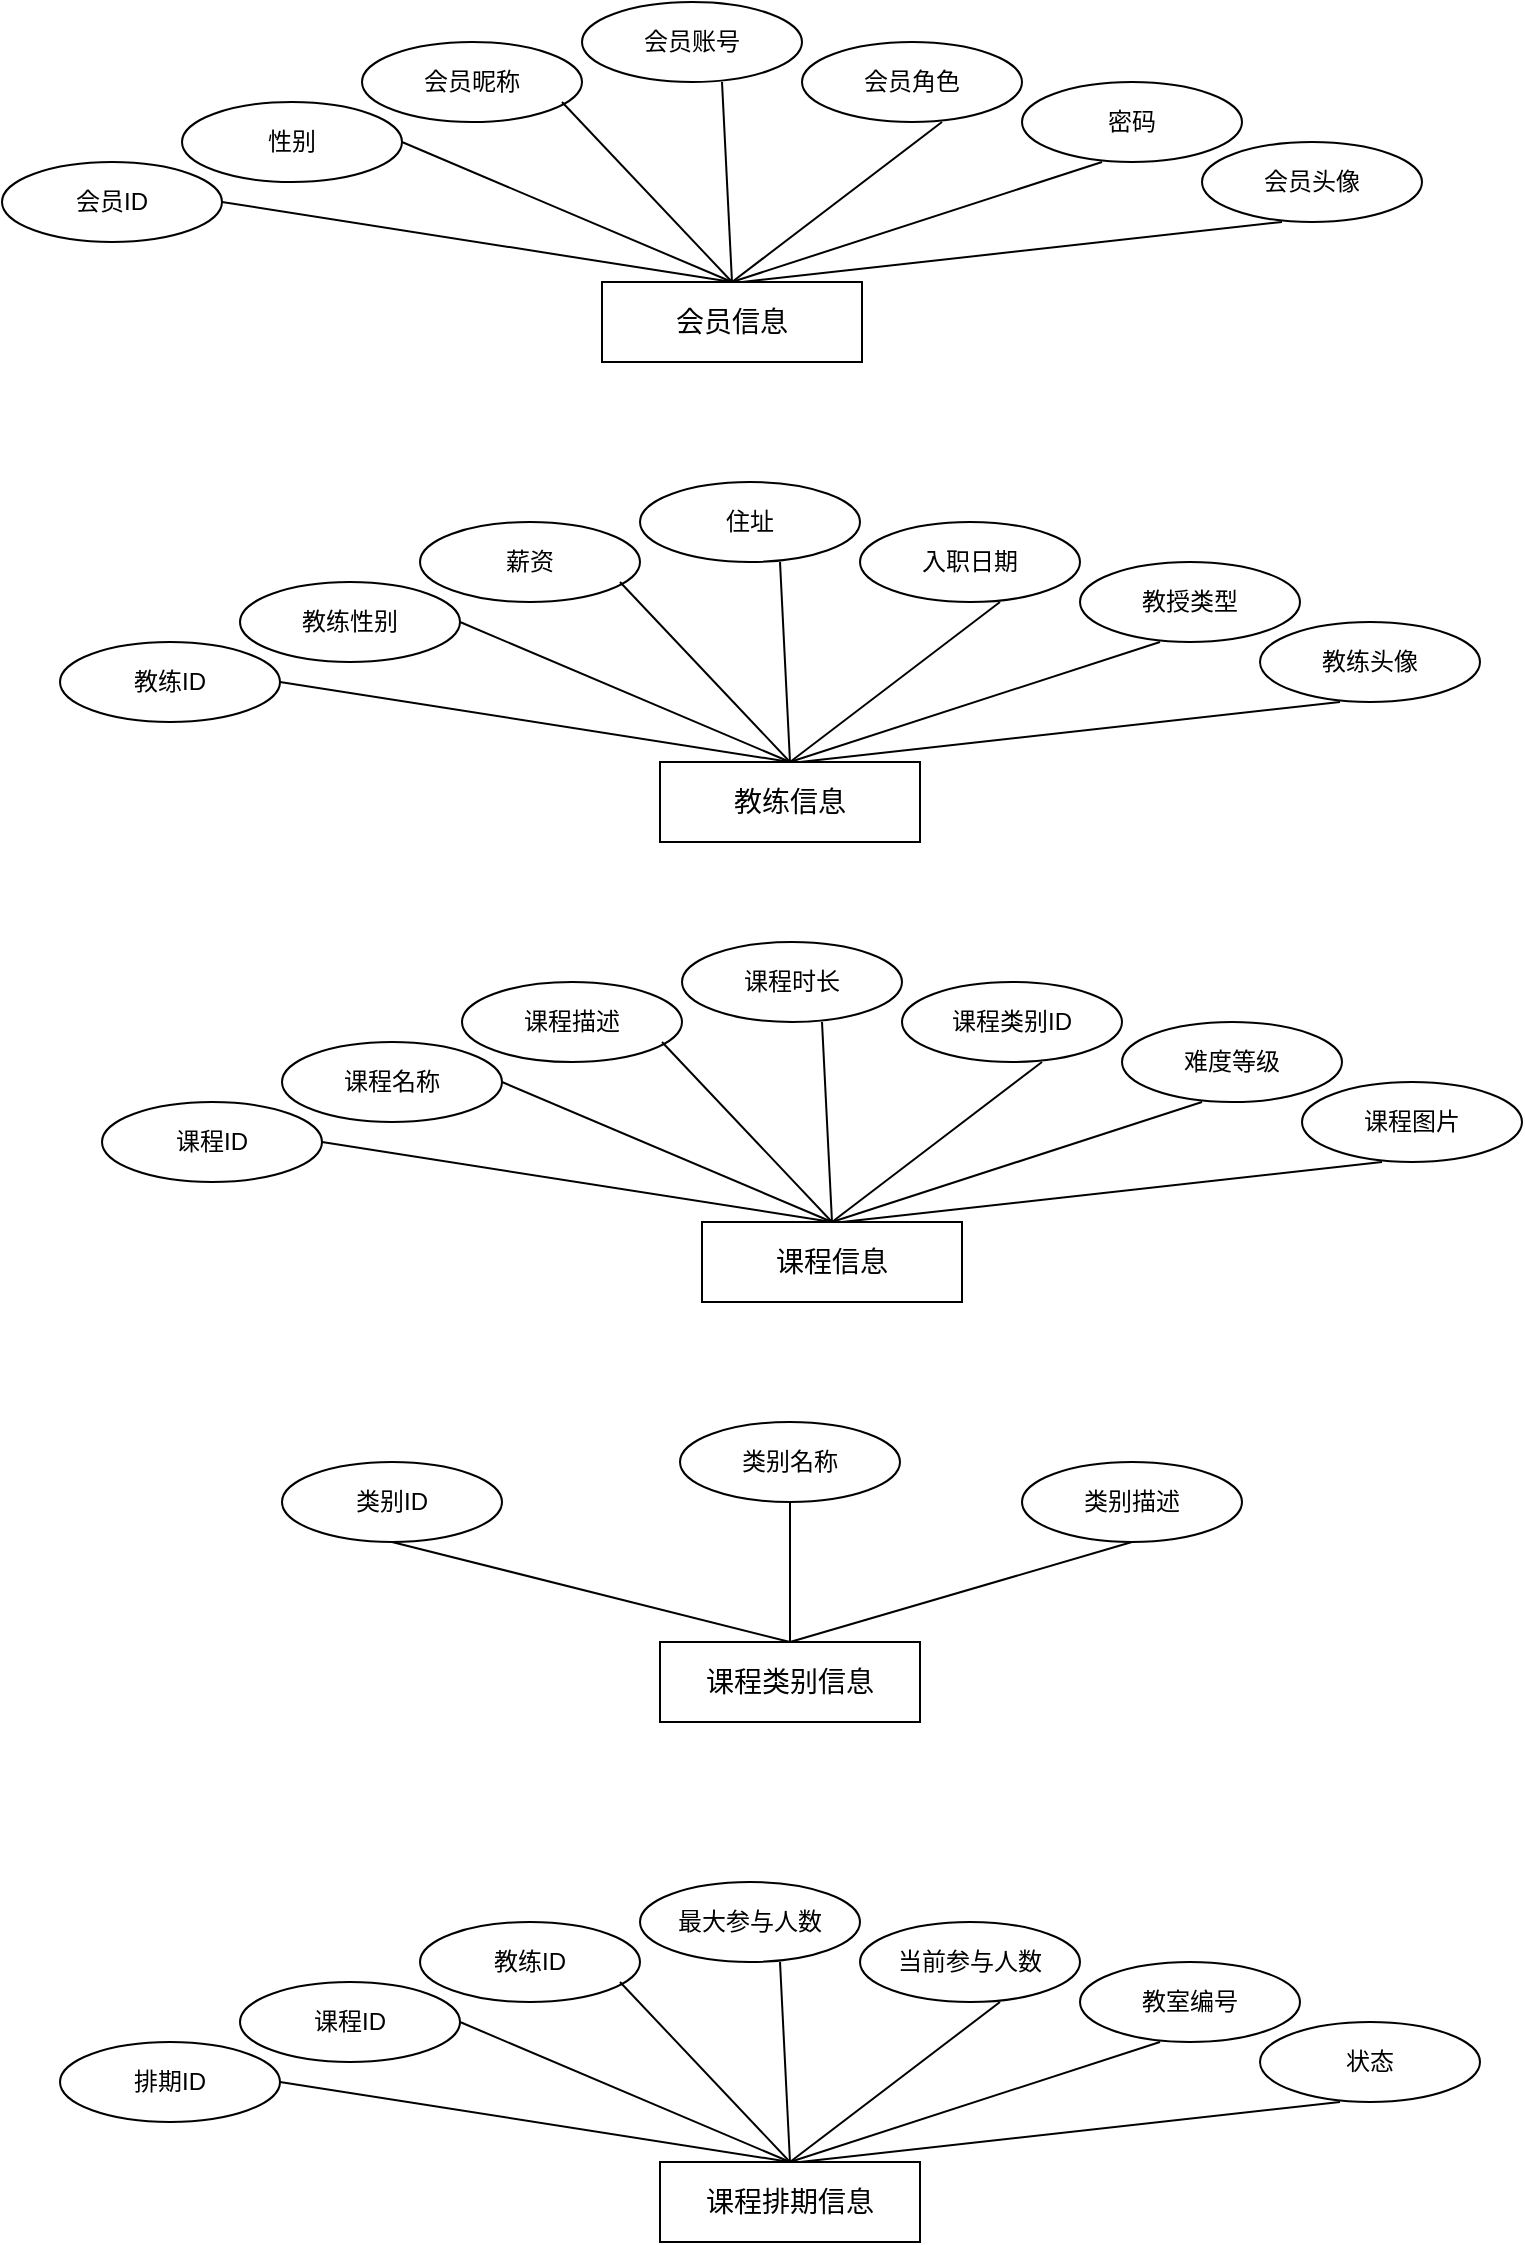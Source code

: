 <mxfile version="27.0.3" pages="2">
  <diagram name="第 1 页" id="zdntz2478s2lCkeFTCFq">
    <mxGraphModel dx="1048" dy="624" grid="1" gridSize="10" guides="1" tooltips="1" connect="1" arrows="1" fold="1" page="1" pageScale="1" pageWidth="827" pageHeight="1169" math="0" shadow="0">
      <root>
        <mxCell id="0" />
        <mxCell id="1" parent="0" />
        <mxCell id="17QydgVOFod0C8i1eIwQ-2" value="&lt;font style=&quot;font-size: 14px;&quot;&gt;会员信息&lt;/font&gt;" style="rounded=0;whiteSpace=wrap;html=1;" parent="1" vertex="1">
          <mxGeometry x="330" y="410" width="130" height="40" as="geometry" />
        </mxCell>
        <mxCell id="17QydgVOFod0C8i1eIwQ-3" value="会员昵称" style="ellipse;whiteSpace=wrap;html=1;" parent="1" vertex="1">
          <mxGeometry x="210" y="290" width="110" height="40" as="geometry" />
        </mxCell>
        <mxCell id="17QydgVOFod0C8i1eIwQ-4" value="会员账号" style="ellipse;whiteSpace=wrap;html=1;" parent="1" vertex="1">
          <mxGeometry x="320" y="270" width="110" height="40" as="geometry" />
        </mxCell>
        <mxCell id="17QydgVOFod0C8i1eIwQ-5" value="会员头像" style="ellipse;whiteSpace=wrap;html=1;" parent="1" vertex="1">
          <mxGeometry x="630" y="340" width="110" height="40" as="geometry" />
        </mxCell>
        <mxCell id="17QydgVOFod0C8i1eIwQ-6" value="性别" style="ellipse;whiteSpace=wrap;html=1;" parent="1" vertex="1">
          <mxGeometry x="120" y="320" width="110" height="40" as="geometry" />
        </mxCell>
        <mxCell id="17QydgVOFod0C8i1eIwQ-7" value="会员角色" style="ellipse;whiteSpace=wrap;html=1;" parent="1" vertex="1">
          <mxGeometry x="430" y="290" width="110" height="40" as="geometry" />
        </mxCell>
        <mxCell id="17QydgVOFod0C8i1eIwQ-8" value="密码" style="ellipse;whiteSpace=wrap;html=1;" parent="1" vertex="1">
          <mxGeometry x="540" y="310" width="110" height="40" as="geometry" />
        </mxCell>
        <mxCell id="17QydgVOFod0C8i1eIwQ-11" value="会员ID" style="ellipse;whiteSpace=wrap;html=1;" parent="1" vertex="1">
          <mxGeometry x="30" y="350" width="110" height="40" as="geometry" />
        </mxCell>
        <mxCell id="17QydgVOFod0C8i1eIwQ-14" value="" style="endArrow=none;html=1;rounded=0;exitX=0.5;exitY=0;exitDx=0;exitDy=0;" parent="1" source="17QydgVOFod0C8i1eIwQ-2" edge="1">
          <mxGeometry width="50" height="50" relative="1" as="geometry">
            <mxPoint x="90" y="420" as="sourcePoint" />
            <mxPoint x="140" y="370" as="targetPoint" />
          </mxGeometry>
        </mxCell>
        <mxCell id="17QydgVOFod0C8i1eIwQ-15" value="" style="endArrow=none;html=1;rounded=0;exitX=0.5;exitY=0;exitDx=0;exitDy=0;" parent="1" source="17QydgVOFod0C8i1eIwQ-2" edge="1">
          <mxGeometry width="50" height="50" relative="1" as="geometry">
            <mxPoint x="180" y="390" as="sourcePoint" />
            <mxPoint x="230" y="340" as="targetPoint" />
          </mxGeometry>
        </mxCell>
        <mxCell id="17QydgVOFod0C8i1eIwQ-16" value="" style="endArrow=none;html=1;rounded=0;exitX=0.5;exitY=0;exitDx=0;exitDy=0;" parent="1" source="17QydgVOFod0C8i1eIwQ-2" edge="1">
          <mxGeometry width="50" height="50" relative="1" as="geometry">
            <mxPoint x="260" y="370" as="sourcePoint" />
            <mxPoint x="310" y="320" as="targetPoint" />
          </mxGeometry>
        </mxCell>
        <mxCell id="17QydgVOFod0C8i1eIwQ-17" value="" style="endArrow=none;html=1;rounded=0;exitX=0.5;exitY=0;exitDx=0;exitDy=0;" parent="1" source="17QydgVOFod0C8i1eIwQ-2" edge="1">
          <mxGeometry width="50" height="50" relative="1" as="geometry">
            <mxPoint x="340" y="360" as="sourcePoint" />
            <mxPoint x="390" y="310" as="targetPoint" />
          </mxGeometry>
        </mxCell>
        <mxCell id="17QydgVOFod0C8i1eIwQ-18" value="" style="endArrow=none;html=1;rounded=0;exitX=0.5;exitY=0;exitDx=0;exitDy=0;" parent="1" source="17QydgVOFod0C8i1eIwQ-2" edge="1">
          <mxGeometry width="50" height="50" relative="1" as="geometry">
            <mxPoint x="390" y="410" as="sourcePoint" />
            <mxPoint x="500" y="330" as="targetPoint" />
          </mxGeometry>
        </mxCell>
        <mxCell id="17QydgVOFod0C8i1eIwQ-19" value="" style="endArrow=none;html=1;rounded=0;exitX=0.5;exitY=0;exitDx=0;exitDy=0;" parent="1" source="17QydgVOFod0C8i1eIwQ-2" edge="1">
          <mxGeometry width="50" height="50" relative="1" as="geometry">
            <mxPoint x="530" y="400" as="sourcePoint" />
            <mxPoint x="580" y="350" as="targetPoint" />
          </mxGeometry>
        </mxCell>
        <mxCell id="17QydgVOFod0C8i1eIwQ-20" value="" style="endArrow=none;html=1;rounded=0;" parent="1" edge="1">
          <mxGeometry width="50" height="50" relative="1" as="geometry">
            <mxPoint x="400" y="410" as="sourcePoint" />
            <mxPoint x="670" y="380" as="targetPoint" />
          </mxGeometry>
        </mxCell>
        <mxCell id="17QydgVOFod0C8i1eIwQ-21" value="&lt;font style=&quot;font-size: 14px;&quot;&gt;教练信息&lt;/font&gt;" style="rounded=0;whiteSpace=wrap;html=1;" parent="1" vertex="1">
          <mxGeometry x="359" y="650" width="130" height="40" as="geometry" />
        </mxCell>
        <mxCell id="17QydgVOFod0C8i1eIwQ-22" value="薪资" style="ellipse;whiteSpace=wrap;html=1;" parent="1" vertex="1">
          <mxGeometry x="239" y="530" width="110" height="40" as="geometry" />
        </mxCell>
        <mxCell id="17QydgVOFod0C8i1eIwQ-23" value="住址" style="ellipse;whiteSpace=wrap;html=1;" parent="1" vertex="1">
          <mxGeometry x="349" y="510" width="110" height="40" as="geometry" />
        </mxCell>
        <mxCell id="17QydgVOFod0C8i1eIwQ-24" value="教练头像" style="ellipse;whiteSpace=wrap;html=1;" parent="1" vertex="1">
          <mxGeometry x="659" y="580" width="110" height="40" as="geometry" />
        </mxCell>
        <mxCell id="17QydgVOFod0C8i1eIwQ-25" value="教练性别" style="ellipse;whiteSpace=wrap;html=1;" parent="1" vertex="1">
          <mxGeometry x="149" y="560" width="110" height="40" as="geometry" />
        </mxCell>
        <mxCell id="17QydgVOFod0C8i1eIwQ-26" value="入职日期" style="ellipse;whiteSpace=wrap;html=1;" parent="1" vertex="1">
          <mxGeometry x="459" y="530" width="110" height="40" as="geometry" />
        </mxCell>
        <mxCell id="17QydgVOFod0C8i1eIwQ-27" value="教授类型" style="ellipse;whiteSpace=wrap;html=1;" parent="1" vertex="1">
          <mxGeometry x="569" y="550" width="110" height="40" as="geometry" />
        </mxCell>
        <mxCell id="17QydgVOFod0C8i1eIwQ-28" value="教练ID" style="ellipse;whiteSpace=wrap;html=1;" parent="1" vertex="1">
          <mxGeometry x="59" y="590" width="110" height="40" as="geometry" />
        </mxCell>
        <mxCell id="17QydgVOFod0C8i1eIwQ-29" value="" style="endArrow=none;html=1;rounded=0;exitX=0.5;exitY=0;exitDx=0;exitDy=0;" parent="1" source="17QydgVOFod0C8i1eIwQ-21" edge="1">
          <mxGeometry width="50" height="50" relative="1" as="geometry">
            <mxPoint x="119" y="660" as="sourcePoint" />
            <mxPoint x="169" y="610" as="targetPoint" />
          </mxGeometry>
        </mxCell>
        <mxCell id="17QydgVOFod0C8i1eIwQ-30" value="" style="endArrow=none;html=1;rounded=0;exitX=0.5;exitY=0;exitDx=0;exitDy=0;" parent="1" source="17QydgVOFod0C8i1eIwQ-21" edge="1">
          <mxGeometry width="50" height="50" relative="1" as="geometry">
            <mxPoint x="209" y="630" as="sourcePoint" />
            <mxPoint x="259" y="580" as="targetPoint" />
          </mxGeometry>
        </mxCell>
        <mxCell id="17QydgVOFod0C8i1eIwQ-31" value="" style="endArrow=none;html=1;rounded=0;exitX=0.5;exitY=0;exitDx=0;exitDy=0;" parent="1" source="17QydgVOFod0C8i1eIwQ-21" edge="1">
          <mxGeometry width="50" height="50" relative="1" as="geometry">
            <mxPoint x="289" y="610" as="sourcePoint" />
            <mxPoint x="339" y="560" as="targetPoint" />
          </mxGeometry>
        </mxCell>
        <mxCell id="17QydgVOFod0C8i1eIwQ-32" value="" style="endArrow=none;html=1;rounded=0;exitX=0.5;exitY=0;exitDx=0;exitDy=0;" parent="1" source="17QydgVOFod0C8i1eIwQ-21" edge="1">
          <mxGeometry width="50" height="50" relative="1" as="geometry">
            <mxPoint x="369" y="600" as="sourcePoint" />
            <mxPoint x="419" y="550" as="targetPoint" />
          </mxGeometry>
        </mxCell>
        <mxCell id="17QydgVOFod0C8i1eIwQ-33" value="" style="endArrow=none;html=1;rounded=0;exitX=0.5;exitY=0;exitDx=0;exitDy=0;" parent="1" source="17QydgVOFod0C8i1eIwQ-21" edge="1">
          <mxGeometry width="50" height="50" relative="1" as="geometry">
            <mxPoint x="419" y="650" as="sourcePoint" />
            <mxPoint x="529" y="570" as="targetPoint" />
          </mxGeometry>
        </mxCell>
        <mxCell id="17QydgVOFod0C8i1eIwQ-34" value="" style="endArrow=none;html=1;rounded=0;exitX=0.5;exitY=0;exitDx=0;exitDy=0;" parent="1" source="17QydgVOFod0C8i1eIwQ-21" edge="1">
          <mxGeometry width="50" height="50" relative="1" as="geometry">
            <mxPoint x="559" y="640" as="sourcePoint" />
            <mxPoint x="609" y="590" as="targetPoint" />
          </mxGeometry>
        </mxCell>
        <mxCell id="17QydgVOFod0C8i1eIwQ-35" value="" style="endArrow=none;html=1;rounded=0;" parent="1" edge="1">
          <mxGeometry width="50" height="50" relative="1" as="geometry">
            <mxPoint x="429" y="650" as="sourcePoint" />
            <mxPoint x="699" y="620" as="targetPoint" />
          </mxGeometry>
        </mxCell>
        <mxCell id="svAXorbb0JacJAwmI3sZ-1" value="&lt;font style=&quot;font-size: 14px;&quot;&gt;课程信息&lt;/font&gt;" style="rounded=0;whiteSpace=wrap;html=1;" vertex="1" parent="1">
          <mxGeometry x="380" y="880" width="130" height="40" as="geometry" />
        </mxCell>
        <mxCell id="svAXorbb0JacJAwmI3sZ-2" value="课程描述" style="ellipse;whiteSpace=wrap;html=1;" vertex="1" parent="1">
          <mxGeometry x="260" y="760" width="110" height="40" as="geometry" />
        </mxCell>
        <mxCell id="svAXorbb0JacJAwmI3sZ-3" value="课程时长" style="ellipse;whiteSpace=wrap;html=1;" vertex="1" parent="1">
          <mxGeometry x="370" y="740" width="110" height="40" as="geometry" />
        </mxCell>
        <mxCell id="svAXorbb0JacJAwmI3sZ-4" value="课程图片" style="ellipse;whiteSpace=wrap;html=1;" vertex="1" parent="1">
          <mxGeometry x="680" y="810" width="110" height="40" as="geometry" />
        </mxCell>
        <mxCell id="svAXorbb0JacJAwmI3sZ-5" value="课程名称" style="ellipse;whiteSpace=wrap;html=1;" vertex="1" parent="1">
          <mxGeometry x="170" y="790" width="110" height="40" as="geometry" />
        </mxCell>
        <mxCell id="svAXorbb0JacJAwmI3sZ-6" value="课程类别ID" style="ellipse;whiteSpace=wrap;html=1;" vertex="1" parent="1">
          <mxGeometry x="480" y="760" width="110" height="40" as="geometry" />
        </mxCell>
        <mxCell id="svAXorbb0JacJAwmI3sZ-7" value="难度等级" style="ellipse;whiteSpace=wrap;html=1;" vertex="1" parent="1">
          <mxGeometry x="590" y="780" width="110" height="40" as="geometry" />
        </mxCell>
        <mxCell id="svAXorbb0JacJAwmI3sZ-8" value="课程ID" style="ellipse;whiteSpace=wrap;html=1;" vertex="1" parent="1">
          <mxGeometry x="80" y="820" width="110" height="40" as="geometry" />
        </mxCell>
        <mxCell id="svAXorbb0JacJAwmI3sZ-9" value="" style="endArrow=none;html=1;rounded=0;exitX=0.5;exitY=0;exitDx=0;exitDy=0;" edge="1" parent="1" source="svAXorbb0JacJAwmI3sZ-1">
          <mxGeometry width="50" height="50" relative="1" as="geometry">
            <mxPoint x="140" y="890" as="sourcePoint" />
            <mxPoint x="190" y="840" as="targetPoint" />
          </mxGeometry>
        </mxCell>
        <mxCell id="svAXorbb0JacJAwmI3sZ-10" value="" style="endArrow=none;html=1;rounded=0;exitX=0.5;exitY=0;exitDx=0;exitDy=0;" edge="1" parent="1" source="svAXorbb0JacJAwmI3sZ-1">
          <mxGeometry width="50" height="50" relative="1" as="geometry">
            <mxPoint x="230" y="860" as="sourcePoint" />
            <mxPoint x="280" y="810" as="targetPoint" />
          </mxGeometry>
        </mxCell>
        <mxCell id="svAXorbb0JacJAwmI3sZ-11" value="" style="endArrow=none;html=1;rounded=0;exitX=0.5;exitY=0;exitDx=0;exitDy=0;" edge="1" parent="1" source="svAXorbb0JacJAwmI3sZ-1">
          <mxGeometry width="50" height="50" relative="1" as="geometry">
            <mxPoint x="310" y="840" as="sourcePoint" />
            <mxPoint x="360" y="790" as="targetPoint" />
          </mxGeometry>
        </mxCell>
        <mxCell id="svAXorbb0JacJAwmI3sZ-12" value="" style="endArrow=none;html=1;rounded=0;exitX=0.5;exitY=0;exitDx=0;exitDy=0;" edge="1" parent="1" source="svAXorbb0JacJAwmI3sZ-1">
          <mxGeometry width="50" height="50" relative="1" as="geometry">
            <mxPoint x="390" y="830" as="sourcePoint" />
            <mxPoint x="440" y="780" as="targetPoint" />
          </mxGeometry>
        </mxCell>
        <mxCell id="svAXorbb0JacJAwmI3sZ-13" value="" style="endArrow=none;html=1;rounded=0;exitX=0.5;exitY=0;exitDx=0;exitDy=0;" edge="1" parent="1" source="svAXorbb0JacJAwmI3sZ-1">
          <mxGeometry width="50" height="50" relative="1" as="geometry">
            <mxPoint x="440" y="880" as="sourcePoint" />
            <mxPoint x="550" y="800" as="targetPoint" />
          </mxGeometry>
        </mxCell>
        <mxCell id="svAXorbb0JacJAwmI3sZ-14" value="" style="endArrow=none;html=1;rounded=0;exitX=0.5;exitY=0;exitDx=0;exitDy=0;" edge="1" parent="1" source="svAXorbb0JacJAwmI3sZ-1">
          <mxGeometry width="50" height="50" relative="1" as="geometry">
            <mxPoint x="580" y="870" as="sourcePoint" />
            <mxPoint x="630" y="820" as="targetPoint" />
          </mxGeometry>
        </mxCell>
        <mxCell id="svAXorbb0JacJAwmI3sZ-15" value="" style="endArrow=none;html=1;rounded=0;" edge="1" parent="1">
          <mxGeometry width="50" height="50" relative="1" as="geometry">
            <mxPoint x="450" y="880" as="sourcePoint" />
            <mxPoint x="720" y="850" as="targetPoint" />
          </mxGeometry>
        </mxCell>
        <mxCell id="svAXorbb0JacJAwmI3sZ-16" value="&lt;font style=&quot;font-size: 14px;&quot;&gt;课程类别信息&lt;/font&gt;" style="rounded=0;whiteSpace=wrap;html=1;" vertex="1" parent="1">
          <mxGeometry x="359" y="1090" width="130" height="40" as="geometry" />
        </mxCell>
        <mxCell id="svAXorbb0JacJAwmI3sZ-17" value="类别描述" style="ellipse;whiteSpace=wrap;html=1;" vertex="1" parent="1">
          <mxGeometry x="540" y="1000" width="110" height="40" as="geometry" />
        </mxCell>
        <mxCell id="svAXorbb0JacJAwmI3sZ-20" value="类别名称" style="ellipse;whiteSpace=wrap;html=1;" vertex="1" parent="1">
          <mxGeometry x="369" y="980" width="110" height="40" as="geometry" />
        </mxCell>
        <mxCell id="svAXorbb0JacJAwmI3sZ-23" value="类别ID" style="ellipse;whiteSpace=wrap;html=1;" vertex="1" parent="1">
          <mxGeometry x="170" y="1000" width="110" height="40" as="geometry" />
        </mxCell>
        <mxCell id="svAXorbb0JacJAwmI3sZ-24" value="" style="endArrow=none;html=1;rounded=0;exitX=0.5;exitY=0;exitDx=0;exitDy=0;entryX=0.5;entryY=1;entryDx=0;entryDy=0;" edge="1" parent="1" source="svAXorbb0JacJAwmI3sZ-16" target="svAXorbb0JacJAwmI3sZ-23">
          <mxGeometry width="50" height="50" relative="1" as="geometry">
            <mxPoint x="119" y="1100" as="sourcePoint" />
            <mxPoint x="169" y="1050" as="targetPoint" />
          </mxGeometry>
        </mxCell>
        <mxCell id="svAXorbb0JacJAwmI3sZ-26" value="" style="endArrow=none;html=1;rounded=0;exitX=0.5;exitY=0;exitDx=0;exitDy=0;entryX=0.5;entryY=1;entryDx=0;entryDy=0;" edge="1" parent="1" source="svAXorbb0JacJAwmI3sZ-16" target="svAXorbb0JacJAwmI3sZ-17">
          <mxGeometry width="50" height="50" relative="1" as="geometry">
            <mxPoint x="289" y="1050" as="sourcePoint" />
            <mxPoint x="339" y="1000" as="targetPoint" />
          </mxGeometry>
        </mxCell>
        <mxCell id="svAXorbb0JacJAwmI3sZ-31" value="" style="endArrow=none;html=1;rounded=0;exitX=0.5;exitY=0;exitDx=0;exitDy=0;entryX=0.5;entryY=1;entryDx=0;entryDy=0;" edge="1" parent="1" source="svAXorbb0JacJAwmI3sZ-16" target="svAXorbb0JacJAwmI3sZ-20">
          <mxGeometry width="50" height="50" relative="1" as="geometry">
            <mxPoint x="390" y="1040" as="sourcePoint" />
            <mxPoint x="440" y="990" as="targetPoint" />
          </mxGeometry>
        </mxCell>
        <mxCell id="svAXorbb0JacJAwmI3sZ-32" value="&lt;font style=&quot;font-size: 14px;&quot;&gt;课程排期信息&lt;/font&gt;" style="rounded=0;whiteSpace=wrap;html=1;" vertex="1" parent="1">
          <mxGeometry x="359" y="1350" width="130" height="40" as="geometry" />
        </mxCell>
        <mxCell id="svAXorbb0JacJAwmI3sZ-33" value="教练ID" style="ellipse;whiteSpace=wrap;html=1;" vertex="1" parent="1">
          <mxGeometry x="239" y="1230" width="110" height="40" as="geometry" />
        </mxCell>
        <mxCell id="svAXorbb0JacJAwmI3sZ-34" value="最大参与人数" style="ellipse;whiteSpace=wrap;html=1;" vertex="1" parent="1">
          <mxGeometry x="349" y="1210" width="110" height="40" as="geometry" />
        </mxCell>
        <mxCell id="svAXorbb0JacJAwmI3sZ-35" value="状态" style="ellipse;whiteSpace=wrap;html=1;" vertex="1" parent="1">
          <mxGeometry x="659" y="1280" width="110" height="40" as="geometry" />
        </mxCell>
        <mxCell id="svAXorbb0JacJAwmI3sZ-36" value="课程ID" style="ellipse;whiteSpace=wrap;html=1;" vertex="1" parent="1">
          <mxGeometry x="149" y="1260" width="110" height="40" as="geometry" />
        </mxCell>
        <mxCell id="svAXorbb0JacJAwmI3sZ-37" value="当前参与人数" style="ellipse;whiteSpace=wrap;html=1;" vertex="1" parent="1">
          <mxGeometry x="459" y="1230" width="110" height="40" as="geometry" />
        </mxCell>
        <mxCell id="svAXorbb0JacJAwmI3sZ-38" value="教室编号" style="ellipse;whiteSpace=wrap;html=1;" vertex="1" parent="1">
          <mxGeometry x="569" y="1250" width="110" height="40" as="geometry" />
        </mxCell>
        <mxCell id="svAXorbb0JacJAwmI3sZ-39" value="排期ID" style="ellipse;whiteSpace=wrap;html=1;" vertex="1" parent="1">
          <mxGeometry x="59" y="1290" width="110" height="40" as="geometry" />
        </mxCell>
        <mxCell id="svAXorbb0JacJAwmI3sZ-40" value="" style="endArrow=none;html=1;rounded=0;exitX=0.5;exitY=0;exitDx=0;exitDy=0;" edge="1" parent="1" source="svAXorbb0JacJAwmI3sZ-32">
          <mxGeometry width="50" height="50" relative="1" as="geometry">
            <mxPoint x="119" y="1360" as="sourcePoint" />
            <mxPoint x="169" y="1310" as="targetPoint" />
          </mxGeometry>
        </mxCell>
        <mxCell id="svAXorbb0JacJAwmI3sZ-41" value="" style="endArrow=none;html=1;rounded=0;exitX=0.5;exitY=0;exitDx=0;exitDy=0;" edge="1" parent="1" source="svAXorbb0JacJAwmI3sZ-32">
          <mxGeometry width="50" height="50" relative="1" as="geometry">
            <mxPoint x="209" y="1330" as="sourcePoint" />
            <mxPoint x="259" y="1280" as="targetPoint" />
          </mxGeometry>
        </mxCell>
        <mxCell id="svAXorbb0JacJAwmI3sZ-42" value="" style="endArrow=none;html=1;rounded=0;exitX=0.5;exitY=0;exitDx=0;exitDy=0;" edge="1" parent="1" source="svAXorbb0JacJAwmI3sZ-32">
          <mxGeometry width="50" height="50" relative="1" as="geometry">
            <mxPoint x="289" y="1310" as="sourcePoint" />
            <mxPoint x="339" y="1260" as="targetPoint" />
          </mxGeometry>
        </mxCell>
        <mxCell id="svAXorbb0JacJAwmI3sZ-43" value="" style="endArrow=none;html=1;rounded=0;exitX=0.5;exitY=0;exitDx=0;exitDy=0;" edge="1" parent="1" source="svAXorbb0JacJAwmI3sZ-32">
          <mxGeometry width="50" height="50" relative="1" as="geometry">
            <mxPoint x="369" y="1300" as="sourcePoint" />
            <mxPoint x="419" y="1250" as="targetPoint" />
          </mxGeometry>
        </mxCell>
        <mxCell id="svAXorbb0JacJAwmI3sZ-44" value="" style="endArrow=none;html=1;rounded=0;exitX=0.5;exitY=0;exitDx=0;exitDy=0;" edge="1" parent="1" source="svAXorbb0JacJAwmI3sZ-32">
          <mxGeometry width="50" height="50" relative="1" as="geometry">
            <mxPoint x="419" y="1350" as="sourcePoint" />
            <mxPoint x="529" y="1270" as="targetPoint" />
          </mxGeometry>
        </mxCell>
        <mxCell id="svAXorbb0JacJAwmI3sZ-45" value="" style="endArrow=none;html=1;rounded=0;exitX=0.5;exitY=0;exitDx=0;exitDy=0;" edge="1" parent="1" source="svAXorbb0JacJAwmI3sZ-32">
          <mxGeometry width="50" height="50" relative="1" as="geometry">
            <mxPoint x="559" y="1340" as="sourcePoint" />
            <mxPoint x="609" y="1290" as="targetPoint" />
          </mxGeometry>
        </mxCell>
        <mxCell id="svAXorbb0JacJAwmI3sZ-46" value="" style="endArrow=none;html=1;rounded=0;" edge="1" parent="1">
          <mxGeometry width="50" height="50" relative="1" as="geometry">
            <mxPoint x="429" y="1350" as="sourcePoint" />
            <mxPoint x="699" y="1320" as="targetPoint" />
          </mxGeometry>
        </mxCell>
      </root>
    </mxGraphModel>
  </diagram>
  <diagram id="pUSIjOka6l-_nhCBTFnc" name="第 2 页">
    <mxGraphModel dx="1930" dy="657" grid="1" gridSize="10" guides="1" tooltips="1" connect="1" arrows="1" fold="1" page="1" pageScale="1" pageWidth="827" pageHeight="1169" math="0" shadow="0">
      <root>
        <mxCell id="0" />
        <mxCell id="1" parent="0" />
        <mxCell id="TsKX9oGN1Ei0qKly57jY-62" style="edgeStyle=orthogonalEdgeStyle;rounded=0;orthogonalLoop=1;jettySize=auto;html=1;exitX=0.5;exitY=1;exitDx=0;exitDy=0;entryX=0.5;entryY=0;entryDx=0;entryDy=0;fontFamily=Helvetica;fontSize=12;fontColor=default;resizable=1;endArrow=none;startFill=0;dashed=1;" edge="1" parent="1" source="TsKX9oGN1Ei0qKly57jY-3" target="TsKX9oGN1Ei0qKly57jY-15">
          <mxGeometry relative="1" as="geometry" />
        </mxCell>
        <mxCell id="TsKX9oGN1Ei0qKly57jY-3" value="&lt;font style=&quot;font-size: 22px;&quot;&gt;&amp;nbsp; &amp;nbsp;用户层&lt;/font&gt;" style="rounded=1;whiteSpace=wrap;html=1;strokeColor=default;align=left;verticalAlign=middle;fontFamily=Helvetica;fontSize=12;fontColor=default;resizable=1;fillColor=#BAE7C7;" vertex="1" parent="1">
          <mxGeometry x="-61" y="520" width="740" height="100" as="geometry" />
        </mxCell>
        <mxCell id="TsKX9oGN1Ei0qKly57jY-7" value="&lt;font style=&quot;font-size: 16px;&quot;&gt;会员用户&lt;/font&gt;" style="rounded=1;whiteSpace=wrap;html=1;strokeColor=default;align=center;verticalAlign=middle;fontFamily=Helvetica;fontSize=12;fontColor=default;resizable=1;fillColor=default;" vertex="1" parent="1">
          <mxGeometry x="130" y="540" width="160" height="60" as="geometry" />
        </mxCell>
        <mxCell id="TsKX9oGN1Ei0qKly57jY-10" value="&lt;font style=&quot;font-size: 16px;&quot;&gt;管理员&lt;/font&gt;" style="rounded=1;whiteSpace=wrap;html=1;strokeColor=default;align=center;verticalAlign=middle;fontFamily=Helvetica;fontSize=12;fontColor=default;resizable=1;fillColor=default;horizontal=1;" vertex="1" parent="1">
          <mxGeometry x="400" y="540" width="160" height="60" as="geometry" />
        </mxCell>
        <mxCell id="TsKX9oGN1Ei0qKly57jY-14" value="&lt;font style=&quot;font-size: 24px;&quot;&gt;&lt;b&gt;健身房系统架构图&lt;/b&gt;&lt;/font&gt;" style="text;html=1;align=center;verticalAlign=middle;resizable=1;points=[];autosize=1;strokeColor=none;fillColor=none;fontFamily=Helvetica;fontSize=12;fontColor=default;" vertex="1" parent="1">
          <mxGeometry x="160" y="460" width="220" height="40" as="geometry" />
        </mxCell>
        <mxCell id="TsKX9oGN1Ei0qKly57jY-56" style="edgeStyle=orthogonalEdgeStyle;rounded=0;orthogonalLoop=1;jettySize=auto;html=1;entryX=0.5;entryY=0;entryDx=0;entryDy=0;fontFamily=Helvetica;fontSize=12;fontColor=default;resizable=1;dashed=1;endArrow=none;startFill=0;" edge="1" parent="1" source="TsKX9oGN1Ei0qKly57jY-15" target="TsKX9oGN1Ei0qKly57jY-20">
          <mxGeometry relative="1" as="geometry" />
        </mxCell>
        <mxCell id="TsKX9oGN1Ei0qKly57jY-15" value="&lt;font style=&quot;font-size: 22px;&quot;&gt;&amp;nbsp; 接入层&lt;/font&gt;" style="rounded=1;whiteSpace=wrap;html=1;strokeColor=default;align=left;verticalAlign=middle;fontFamily=Helvetica;fontSize=12;fontColor=default;resizable=1;fillColor=#FFD8B1;" vertex="1" parent="1">
          <mxGeometry x="-61" y="660" width="740" height="100" as="geometry" />
        </mxCell>
        <mxCell id="TsKX9oGN1Ei0qKly57jY-16" value="&lt;font style=&quot;font-size: 16px;&quot;&gt;Ant Design Pro/Shadcn 前端框架&lt;/font&gt;" style="rounded=1;whiteSpace=wrap;html=1;strokeColor=default;align=center;verticalAlign=middle;fontFamily=Helvetica;fontSize=12;fontColor=default;resizable=1;fillColor=default;" vertex="1" parent="1">
          <mxGeometry x="70" y="680" width="370" height="60" as="geometry" />
        </mxCell>
        <mxCell id="TsKX9oGN1Ei0qKly57jY-19" value="&lt;font style=&quot;font-size: 16px;&quot;&gt;Nginx代理&lt;/font&gt;" style="rounded=1;whiteSpace=wrap;html=1;strokeColor=default;align=center;verticalAlign=middle;fontFamily=Helvetica;fontSize=12;fontColor=default;resizable=1;fillColor=default;horizontal=1;" vertex="1" parent="1">
          <mxGeometry x="480" y="680" width="160" height="60" as="geometry" />
        </mxCell>
        <mxCell id="TsKX9oGN1Ei0qKly57jY-73" style="edgeStyle=orthogonalEdgeStyle;rounded=0;orthogonalLoop=1;jettySize=auto;html=1;exitX=0.5;exitY=1;exitDx=0;exitDy=0;entryX=0.5;entryY=0;entryDx=0;entryDy=0;fontFamily=Helvetica;fontSize=12;fontColor=default;resizable=1;endArrow=none;startFill=0;dashed=1;" edge="1" parent="1" source="TsKX9oGN1Ei0qKly57jY-20" target="TsKX9oGN1Ei0qKly57jY-29">
          <mxGeometry relative="1" as="geometry" />
        </mxCell>
        <mxCell id="TsKX9oGN1Ei0qKly57jY-20" value="&lt;font style=&quot;font-size: 22px;&quot;&gt;&amp;nbsp; 业务层&lt;/font&gt;" style="rounded=1;whiteSpace=wrap;html=1;strokeColor=default;align=left;verticalAlign=middle;fontFamily=Helvetica;fontSize=12;fontColor=default;resizable=1;fillColor=#BAE7C7;" vertex="1" parent="1">
          <mxGeometry x="-61" y="800" width="740" height="130" as="geometry" />
        </mxCell>
        <mxCell id="TsKX9oGN1Ei0qKly57jY-21" value="&lt;font style=&quot;font-size: 16px;&quot;&gt;会员模块&lt;/font&gt;" style="rounded=1;whiteSpace=wrap;html=1;strokeColor=default;align=center;verticalAlign=middle;fontFamily=Helvetica;fontSize=12;fontColor=default;resizable=1;fillColor=default;" vertex="1" parent="1">
          <mxGeometry x="40" y="830" width="110" height="60" as="geometry" />
        </mxCell>
        <mxCell id="TsKX9oGN1Ei0qKly57jY-22" value="&lt;font style=&quot;font-size: 16px;&quot;&gt;课程模块&lt;/font&gt;" style="rounded=1;whiteSpace=wrap;html=1;strokeColor=default;align=center;verticalAlign=middle;fontFamily=Helvetica;fontSize=12;fontColor=default;resizable=1;fillColor=default;" vertex="1" parent="1">
          <mxGeometry x="160" y="830" width="110" height="60" as="geometry" />
        </mxCell>
        <mxCell id="TsKX9oGN1Ei0qKly57jY-23" value="&lt;font style=&quot;font-size: 16px;&quot;&gt;教练模块&lt;/font&gt;" style="rounded=1;whiteSpace=wrap;html=1;strokeColor=default;align=center;verticalAlign=middle;fontFamily=Helvetica;fontSize=12;fontColor=default;resizable=1;fillColor=default;" vertex="1" parent="1">
          <mxGeometry x="280" y="830" width="110" height="60" as="geometry" />
        </mxCell>
        <mxCell id="TsKX9oGN1Ei0qKly57jY-24" value="&lt;font style=&quot;font-size: 16px;&quot;&gt;器械模块&lt;/font&gt;" style="rounded=1;whiteSpace=wrap;html=1;strokeColor=default;align=center;verticalAlign=middle;fontFamily=Helvetica;fontSize=12;fontColor=default;resizable=1;fillColor=default;" vertex="1" parent="1">
          <mxGeometry x="400" y="830" width="110" height="60" as="geometry" />
        </mxCell>
        <mxCell id="TsKX9oGN1Ei0qKly57jY-25" value="&lt;font style=&quot;font-size: 16px;&quot;&gt;商品模块&lt;/font&gt;" style="rounded=1;whiteSpace=wrap;html=1;strokeColor=default;align=center;verticalAlign=middle;fontFamily=Helvetica;fontSize=12;fontColor=default;resizable=1;fillColor=default;" vertex="1" parent="1">
          <mxGeometry x="520" y="830" width="110" height="60" as="geometry" />
        </mxCell>
        <mxCell id="TsKX9oGN1Ei0qKly57jY-27" value="课程预约管理" style="rounded=0;whiteSpace=wrap;html=1;strokeColor=default;align=center;verticalAlign=top;fontFamily=Helvetica;fontSize=12;fontColor=default;resizable=1;fillColor=default;" vertex="1" parent="1">
          <mxGeometry x="70" y="900" width="200" height="22" as="geometry" />
        </mxCell>
        <mxCell id="TsKX9oGN1Ei0qKly57jY-28" value="商品交易管理" style="rounded=0;whiteSpace=wrap;html=1;strokeColor=default;align=center;verticalAlign=top;fontFamily=Helvetica;fontSize=12;fontColor=default;resizable=1;fillColor=default;" vertex="1" parent="1">
          <mxGeometry x="370" y="900" width="200" height="22" as="geometry" />
        </mxCell>
        <mxCell id="TsKX9oGN1Ei0qKly57jY-70" value="" style="edgeStyle=orthogonalEdgeStyle;rounded=0;orthogonalLoop=1;jettySize=auto;html=1;fontFamily=Helvetica;fontSize=12;fontColor=default;resizable=1;dashed=1;endArrow=none;startFill=0;" edge="1" parent="1" source="TsKX9oGN1Ei0qKly57jY-29" target="TsKX9oGN1Ei0qKly57jY-42">
          <mxGeometry relative="1" as="geometry" />
        </mxCell>
        <mxCell id="TsKX9oGN1Ei0qKly57jY-29" value="" style="rounded=1;whiteSpace=wrap;html=1;align=right;verticalAlign=bottom;fontFamily=Helvetica;fontSize=12;resizable=1;labelPosition=left;verticalLabelPosition=top;strokeWidth=1;fillColor=#FFE7B1;strokeColor=default;" vertex="1" parent="1">
          <mxGeometry x="-61" y="970" width="740" height="280" as="geometry" />
        </mxCell>
        <mxCell id="TsKX9oGN1Ei0qKly57jY-30" value="&lt;font style=&quot;font-size: 16px;&quot;&gt;&lt;b&gt;API接口服务&lt;/b&gt;&lt;/font&gt;" style="rounded=1;whiteSpace=wrap;html=1;strokeColor=default;align=center;verticalAlign=top;fontFamily=Helvetica;fontSize=12;fontColor=default;resizable=1;fillColor=light-dark(#DEECBF,#000000);fillStyle=auto;dashed=1;" vertex="1" parent="1">
          <mxGeometry x="68" y="990" width="600" height="120" as="geometry" />
        </mxCell>
        <mxCell id="TsKX9oGN1Ei0qKly57jY-31" value="&lt;font style=&quot;font-size: 14px;&quot;&gt;会员管理API&lt;/font&gt;" style="rounded=1;whiteSpace=wrap;html=1;strokeColor=default;align=center;verticalAlign=middle;fontFamily=Helvetica;fontSize=12;fontColor=default;resizable=1;fillColor=default;" vertex="1" parent="1">
          <mxGeometry x="90" y="1030" width="160" height="70" as="geometry" />
        </mxCell>
        <mxCell id="TsKX9oGN1Ei0qKly57jY-32" value="&lt;font style=&quot;font-size: 14px;&quot;&gt;课程管理API&lt;/font&gt;" style="rounded=1;whiteSpace=wrap;html=1;strokeColor=default;align=center;verticalAlign=middle;fontFamily=Helvetica;fontSize=12;fontColor=default;resizable=1;fillColor=default;" vertex="1" parent="1">
          <mxGeometry x="270" y="1030" width="160" height="70" as="geometry" />
        </mxCell>
        <mxCell id="TsKX9oGN1Ei0qKly57jY-33" value="&lt;font style=&quot;font-size: 14px;&quot;&gt;器械及商品API&lt;/font&gt;" style="rounded=1;whiteSpace=wrap;html=1;strokeColor=default;align=center;verticalAlign=middle;fontFamily=Helvetica;fontSize=12;fontColor=default;resizable=1;fillColor=default;" vertex="1" parent="1">
          <mxGeometry x="450" y="1030" width="160" height="70" as="geometry" />
        </mxCell>
        <mxCell id="TsKX9oGN1Ei0qKly57jY-35" value="&lt;span style=&quot;font-size: 16px;&quot;&gt;&lt;b&gt;核心服务&lt;/b&gt;&lt;/span&gt;" style="rounded=1;whiteSpace=wrap;html=1;strokeColor=default;align=center;verticalAlign=top;fontFamily=Helvetica;fontSize=12;fontColor=default;resizable=1;fillColor=light-dark(#DEE0DD,#000000);fillStyle=auto;dashed=1;" vertex="1" parent="1">
          <mxGeometry x="68" y="1120" width="600" height="120" as="geometry" />
        </mxCell>
        <mxCell id="TsKX9oGN1Ei0qKly57jY-36" value="&lt;font style=&quot;font-size: 14px;&quot;&gt;安全认证服务&lt;/font&gt;" style="rounded=1;whiteSpace=wrap;html=1;strokeColor=default;align=center;verticalAlign=middle;fontFamily=Helvetica;fontSize=12;fontColor=default;resizable=1;fillColor=default;" vertex="1" parent="1">
          <mxGeometry x="90" y="1160" width="160" height="70" as="geometry" />
        </mxCell>
        <mxCell id="TsKX9oGN1Ei0qKly57jY-37" value="&lt;font style=&quot;font-size: 14px;&quot;&gt;数据查询服务&lt;/font&gt;" style="rounded=1;whiteSpace=wrap;html=1;strokeColor=default;align=center;verticalAlign=middle;fontFamily=Helvetica;fontSize=12;fontColor=default;resizable=1;fillColor=default;" vertex="1" parent="1">
          <mxGeometry x="270" y="1160" width="160" height="70" as="geometry" />
        </mxCell>
        <mxCell id="TsKX9oGN1Ei0qKly57jY-38" value="&lt;font style=&quot;font-size: 14px;&quot;&gt;日志服务&lt;/font&gt;" style="rounded=1;whiteSpace=wrap;html=1;strokeColor=default;align=center;verticalAlign=middle;fontFamily=Helvetica;fontSize=12;fontColor=default;resizable=1;fillColor=default;" vertex="1" parent="1">
          <mxGeometry x="450" y="1160" width="160" height="70" as="geometry" />
        </mxCell>
        <mxCell id="TsKX9oGN1Ei0qKly57jY-39" value="&lt;font style=&quot;font-size: 14px;&quot;&gt;跨域资源管理&lt;/font&gt;" style="rounded=1;whiteSpace=wrap;html=1;strokeColor=default;align=center;verticalAlign=middle;fontFamily=Helvetica;fontSize=12;fontColor=default;resizable=1;fillColor=#D1FFD1;direction=east;flipH=0;horizontal=1;rotation=0;labelPosition=center;verticalLabelPosition=middle;textDirection=vertical-lr;" vertex="1" parent="1">
          <mxGeometry x="-40" y="1050" width="90" height="140" as="geometry" />
        </mxCell>
        <mxCell id="TsKX9oGN1Ei0qKly57jY-40" value="服务层" style="text;html=1;align=center;verticalAlign=middle;whiteSpace=wrap;rounded=0;fontFamily=Helvetica;fontSize=22;fontColor=default;resizable=1;fontStyle=1" vertex="1" parent="1">
          <mxGeometry x="-40" y="1000" width="70" height="30" as="geometry" />
        </mxCell>
        <mxCell id="TsKX9oGN1Ei0qKly57jY-75" style="edgeStyle=orthogonalEdgeStyle;rounded=0;orthogonalLoop=1;jettySize=auto;html=1;exitX=0.5;exitY=1;exitDx=0;exitDy=0;entryX=0.5;entryY=0;entryDx=0;entryDy=0;fontFamily=Helvetica;fontSize=12;fontColor=default;resizable=1;endArrow=none;endFill=1;startFill=0;dashed=1;" edge="1" parent="1" source="TsKX9oGN1Ei0qKly57jY-42" target="TsKX9oGN1Ei0qKly57jY-43">
          <mxGeometry relative="1" as="geometry" />
        </mxCell>
        <mxCell id="TsKX9oGN1Ei0qKly57jY-42" value="&lt;font style=&quot;font-size: 22px;&quot;&gt;&amp;nbsp; 持久层&lt;/font&gt;" style="rounded=1;whiteSpace=wrap;html=1;strokeColor=default;align=left;verticalAlign=middle;fontFamily=Helvetica;fontSize=12;fontColor=default;resizable=1;fillColor=#C7D1FF;" vertex="1" parent="1">
          <mxGeometry x="-61" y="1290" width="740" height="120" as="geometry" />
        </mxCell>
        <mxCell id="TsKX9oGN1Ei0qKly57jY-43" value="&lt;font style=&quot;font-size: 22px;&quot;&gt;&amp;nbsp; 基础层&lt;/font&gt;" style="rounded=1;whiteSpace=wrap;html=1;strokeColor=default;align=left;verticalAlign=middle;fontFamily=Helvetica;fontSize=12;fontColor=default;resizable=1;fillColor=#B1D4FF;gradientColor=none;" vertex="1" parent="1">
          <mxGeometry x="-61" y="1450" width="740" height="120" as="geometry" />
        </mxCell>
        <mxCell id="TsKX9oGN1Ei0qKly57jY-44" value="" style="rounded=1;whiteSpace=wrap;html=1;strokeColor=default;align=center;verticalAlign=middle;fontFamily=Helvetica;fontSize=12;fontColor=default;resizable=1;fillColor=default;" vertex="1" parent="1">
          <mxGeometry x="100" y="1305" width="130" height="90" as="geometry" />
        </mxCell>
        <mxCell id="TsKX9oGN1Ei0qKly57jY-45" value="&lt;font style=&quot;font-size: 14px;&quot;&gt;MySQL&lt;/font&gt;" style="ellipse;whiteSpace=wrap;html=1;strokeColor=default;align=center;verticalAlign=top;fontFamily=Helvetica;fontSize=12;fontColor=default;resizable=1;fillColor=#F5F5F5;" vertex="1" parent="1">
          <mxGeometry x="120" y="1320" width="90" height="30" as="geometry" />
        </mxCell>
        <mxCell id="TsKX9oGN1Ei0qKly57jY-46" value="&lt;font style=&quot;font-size: 14px;&quot;&gt;关系型数据库&lt;/font&gt;" style="text;html=1;align=center;verticalAlign=middle;whiteSpace=wrap;rounded=0;fontFamily=Helvetica;fontSize=12;fontColor=default;resizable=1;" vertex="1" parent="1">
          <mxGeometry x="120" y="1360" width="90" height="30" as="geometry" />
        </mxCell>
        <mxCell id="TsKX9oGN1Ei0qKly57jY-47" value="" style="rounded=1;whiteSpace=wrap;html=1;strokeColor=default;align=center;verticalAlign=middle;fontFamily=Helvetica;fontSize=12;fontColor=default;resizable=1;fillColor=default;" vertex="1" parent="1">
          <mxGeometry x="380" y="1305" width="130" height="90" as="geometry" />
        </mxCell>
        <mxCell id="TsKX9oGN1Ei0qKly57jY-48" value="&lt;span style=&quot;font-size: 14px;&quot;&gt;又拍云图床&lt;/span&gt;" style="ellipse;whiteSpace=wrap;html=1;strokeColor=default;align=center;verticalAlign=top;fontFamily=Helvetica;fontSize=12;fontColor=default;resizable=1;fillColor=#F5F5F5;" vertex="1" parent="1">
          <mxGeometry x="400" y="1320" width="90" height="30" as="geometry" />
        </mxCell>
        <mxCell id="TsKX9oGN1Ei0qKly57jY-49" value="&lt;font style=&quot;font-size: 14px;&quot;&gt;图片存储&lt;/font&gt;" style="text;html=1;align=center;verticalAlign=middle;whiteSpace=wrap;rounded=0;fontFamily=Helvetica;fontSize=12;fontColor=default;resizable=1;" vertex="1" parent="1">
          <mxGeometry x="400" y="1360" width="90" height="30" as="geometry" />
        </mxCell>
        <mxCell id="TsKX9oGN1Ei0qKly57jY-50" value="&lt;font style=&quot;font-size: 16px;&quot;&gt;Docker&lt;/font&gt;" style="rounded=1;whiteSpace=wrap;html=1;strokeColor=default;align=center;verticalAlign=middle;fontFamily=Helvetica;fontSize=12;fontColor=default;resizable=1;fillColor=default;" vertex="1" parent="1">
          <mxGeometry x="50" y="1480" width="160" height="60" as="geometry" />
        </mxCell>
        <mxCell id="TsKX9oGN1Ei0qKly57jY-51" value="&lt;font style=&quot;font-size: 16px;&quot;&gt;Linux服务器&lt;/font&gt;" style="rounded=1;whiteSpace=wrap;html=1;strokeColor=default;align=center;verticalAlign=middle;fontFamily=Helvetica;fontSize=12;fontColor=default;resizable=1;fillColor=default;" vertex="1" parent="1">
          <mxGeometry x="250" y="1480" width="160" height="60" as="geometry" />
        </mxCell>
        <mxCell id="TsKX9oGN1Ei0qKly57jY-52" value="&lt;font style=&quot;font-size: 16px;&quot;&gt;网络&lt;/font&gt;" style="rounded=1;whiteSpace=wrap;html=1;strokeColor=default;align=center;verticalAlign=middle;fontFamily=Helvetica;fontSize=12;fontColor=default;resizable=1;fillColor=default;" vertex="1" parent="1">
          <mxGeometry x="450" y="1480" width="160" height="60" as="geometry" />
        </mxCell>
      </root>
    </mxGraphModel>
  </diagram>
</mxfile>
